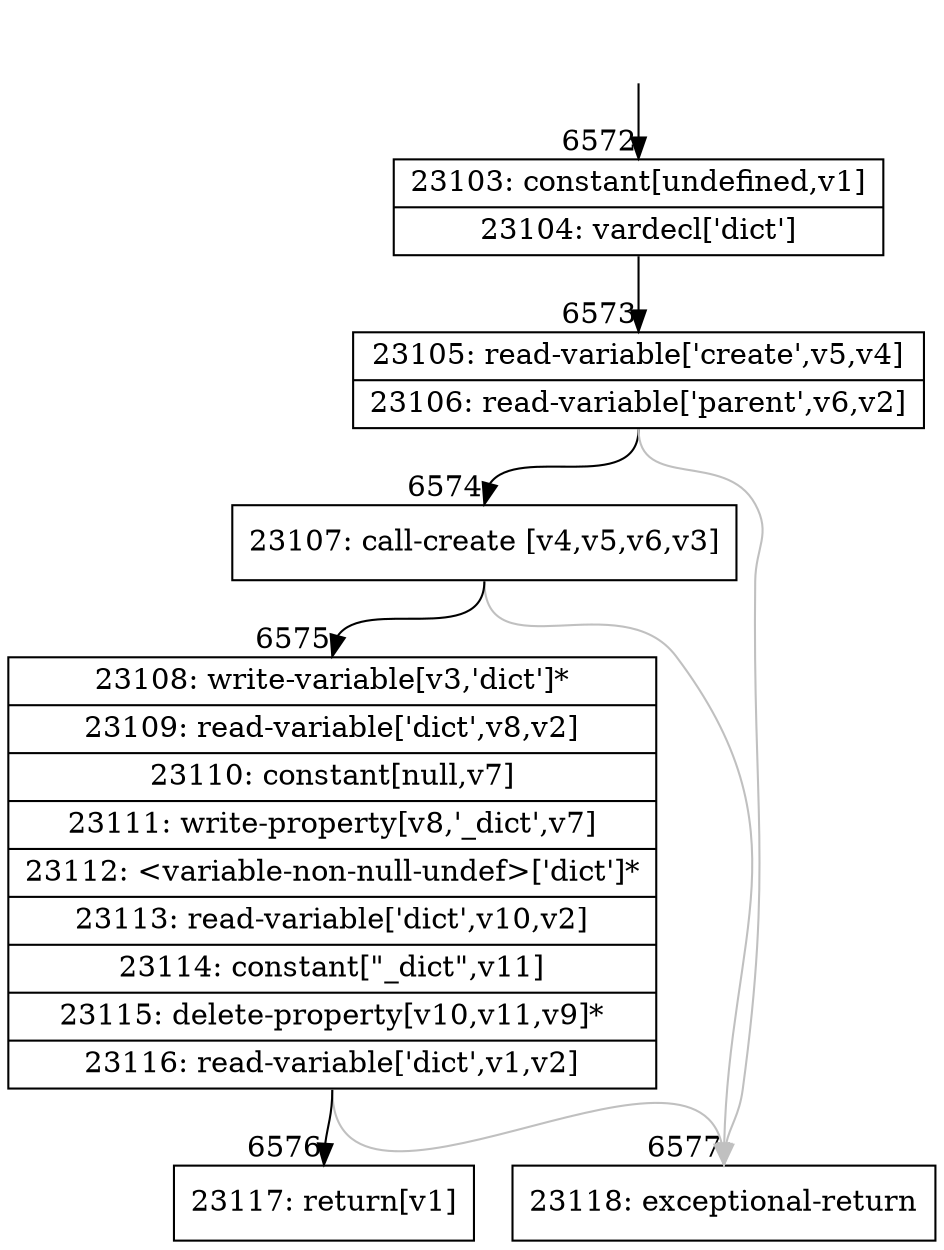 digraph {
rankdir="TD"
BB_entry540[shape=none,label=""];
BB_entry540 -> BB6572 [tailport=s, headport=n, headlabel="    6572"]
BB6572 [shape=record label="{23103: constant[undefined,v1]|23104: vardecl['dict']}" ] 
BB6572 -> BB6573 [tailport=s, headport=n, headlabel="      6573"]
BB6573 [shape=record label="{23105: read-variable['create',v5,v4]|23106: read-variable['parent',v6,v2]}" ] 
BB6573 -> BB6574 [tailport=s, headport=n, headlabel="      6574"]
BB6573 -> BB6577 [tailport=s, headport=n, color=gray, headlabel="      6577"]
BB6574 [shape=record label="{23107: call-create [v4,v5,v6,v3]}" ] 
BB6574 -> BB6575 [tailport=s, headport=n, headlabel="      6575"]
BB6574 -> BB6577 [tailport=s, headport=n, color=gray]
BB6575 [shape=record label="{23108: write-variable[v3,'dict']*|23109: read-variable['dict',v8,v2]|23110: constant[null,v7]|23111: write-property[v8,'_dict',v7]|23112: \<variable-non-null-undef\>['dict']*|23113: read-variable['dict',v10,v2]|23114: constant[\"_dict\",v11]|23115: delete-property[v10,v11,v9]*|23116: read-variable['dict',v1,v2]}" ] 
BB6575 -> BB6576 [tailport=s, headport=n, headlabel="      6576"]
BB6575 -> BB6577 [tailport=s, headport=n, color=gray]
BB6576 [shape=record label="{23117: return[v1]}" ] 
BB6577 [shape=record label="{23118: exceptional-return}" ] 
//#$~ 12273
}
